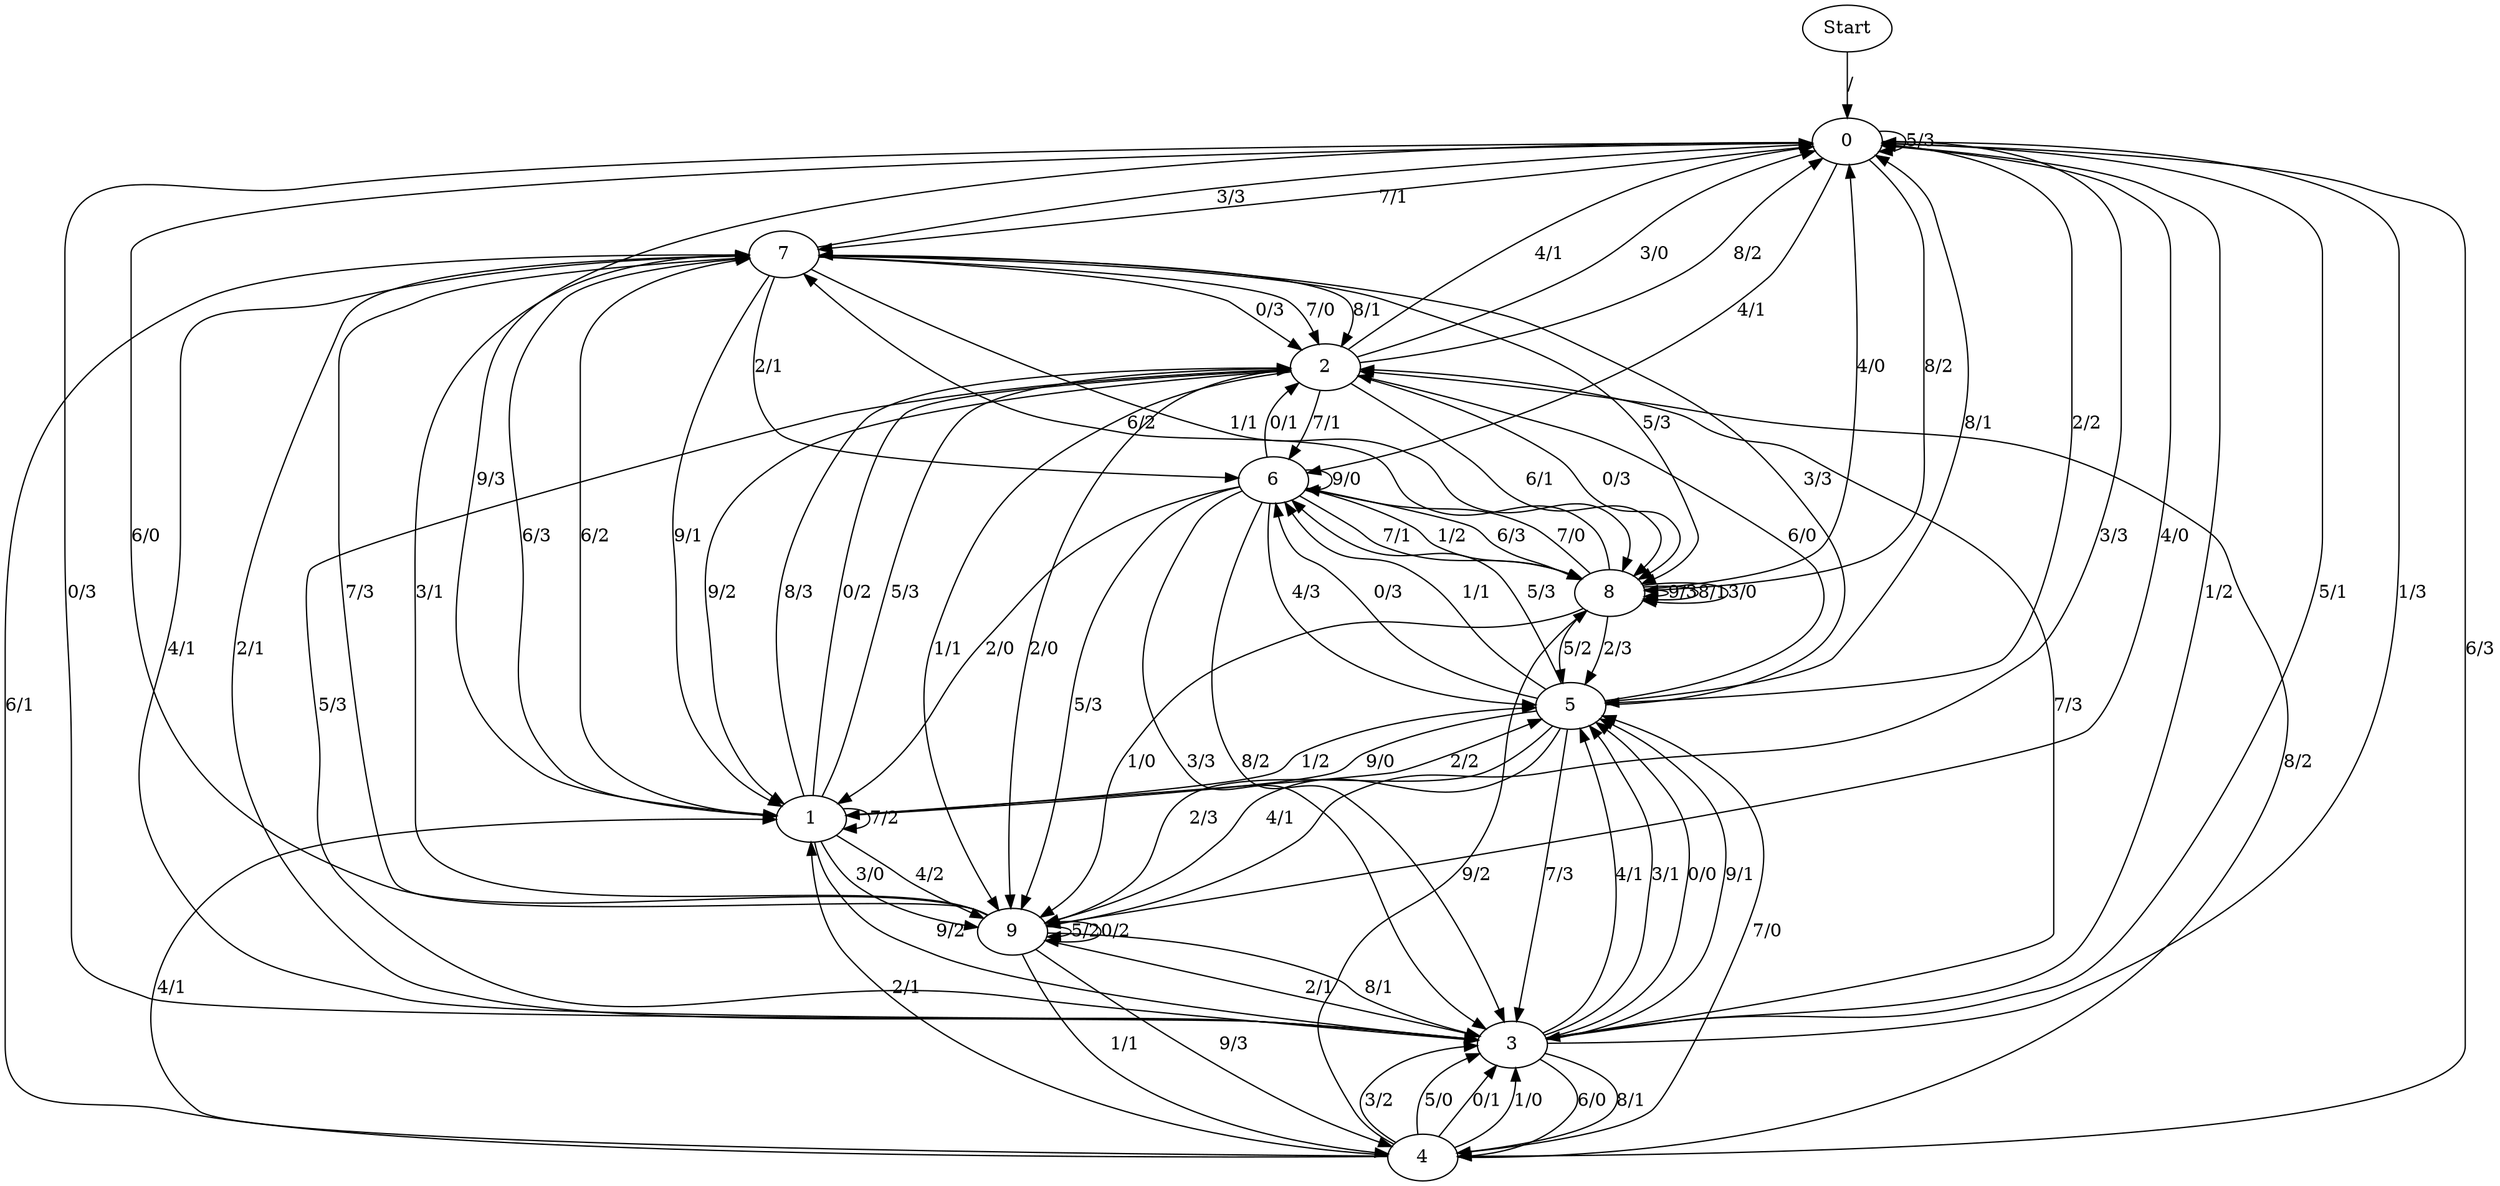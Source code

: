 digraph {
	Start -> 0 [label="/"]
	0 -> 7 [label="7/1"]
	0 -> 8 [label="8/2"]
	0 -> 0 [label="5/3"]
	0 -> 9 [label="3/3"]
	0 -> 3 [label="0/3"]
	0 -> 3 [label="1/2"]
	0 -> 1 [label="9/3"]
	0 -> 5 [label="2/2"]
	0 -> 6 [label="4/1"]
	0 -> 4 [label="6/3"]
	3 -> 5 [label="4/1"]
	3 -> 4 [label="6/0"]
	3 -> 7 [label="2/1"]
	3 -> 5 [label="3/1"]
	3 -> 5 [label="0/0"]
	3 -> 0 [label="5/1"]
	3 -> 2 [label="7/3"]
	3 -> 0 [label="1/3"]
	3 -> 4 [label="8/1"]
	3 -> 5 [label="9/1"]
	5 -> 9 [label="2/3"]
	5 -> 2 [label="6/0"]
	5 -> 6 [label="0/3"]
	5 -> 6 [label="1/1"]
	5 -> 0 [label="8/1"]
	5 -> 6 [label="5/3"]
	5 -> 3 [label="7/3"]
	5 -> 7 [label="3/3"]
	5 -> 1 [label="9/0"]
	5 -> 9 [label="4/1"]
	2 -> 9 [label="2/0"]
	2 -> 0 [label="4/1"]
	2 -> 0 [label="3/0"]
	2 -> 9 [label="1/1"]
	2 -> 8 [label="6/1"]
	2 -> 6 [label="7/1"]
	2 -> 3 [label="5/3"]
	2 -> 0 [label="8/2"]
	2 -> 1 [label="9/2"]
	2 -> 8 [label="0/3"]
	9 -> 7 [label="7/3"]
	9 -> 0 [label="4/0"]
	9 -> 4 [label="9/3"]
	9 -> 3 [label="2/1"]
	9 -> 9 [label="5/2"]
	9 -> 9 [label="0/2"]
	9 -> 0 [label="6/0"]
	9 -> 3 [label="8/1"]
	9 -> 7 [label="3/1"]
	9 -> 4 [label="1/1"]
	4 -> 1 [label="4/1"]
	4 -> 8 [label="9/2"]
	4 -> 3 [label="3/2"]
	4 -> 7 [label="6/1"]
	4 -> 2 [label="8/2"]
	4 -> 1 [label="2/1"]
	4 -> 3 [label="5/0"]
	4 -> 3 [label="0/1"]
	4 -> 3 [label="1/0"]
	4 -> 5 [label="7/0"]
	7 -> 0 [label="3/3"]
	7 -> 8 [label="5/3"]
	7 -> 2 [label="8/1"]
	7 -> 6 [label="2/1"]
	7 -> 3 [label="4/1"]
	7 -> 2 [label="0/3"]
	7 -> 1 [label="9/1"]
	7 -> 8 [label="1/1"]
	7 -> 1 [label="6/3"]
	7 -> 2 [label="7/0"]
	8 -> 6 [label="7/0"]
	8 -> 8 [label="9/3"]
	8 -> 0 [label="4/0"]
	8 -> 8 [label="8/1"]
	8 -> 8 [label="3/0"]
	8 -> 7 [label="6/2"]
	8 -> 9 [label="1/0"]
	8 -> 5 [label="2/3"]
	8 -> 5 [label="5/2"]
	6 -> 6 [label="9/0"]
	6 -> 3 [label="3/3"]
	6 -> 1 [label="2/0"]
	6 -> 8 [label="7/1"]
	6 -> 2 [label="0/1"]
	6 -> 9 [label="5/3"]
	6 -> 5 [label="4/3"]
	6 -> 8 [label="6/3"]
	6 -> 3 [label="8/2"]
	6 -> 8 [label="1/2"]
	1 -> 5 [label="2/2"]
	1 -> 2 [label="8/3"]
	1 -> 7 [label="6/2"]
	1 -> 9 [label="3/0"]
	1 -> 9 [label="4/2"]
	1 -> 2 [label="0/2"]
	1 -> 5 [label="1/2"]
	1 -> 3 [label="9/2"]
	1 -> 2 [label="5/3"]
	1 -> 1 [label="7/2"]
}